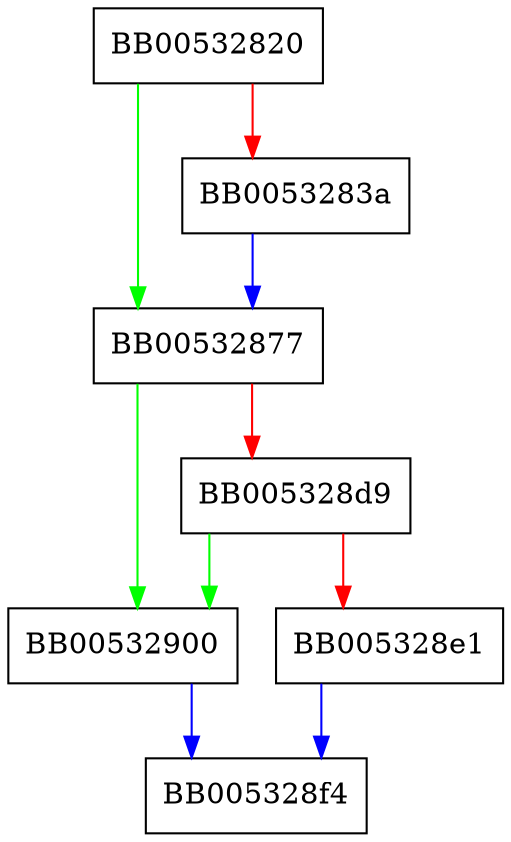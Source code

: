 digraph BIO_snprintf {
  node [shape="box"];
  graph [splines=ortho];
  BB00532820 -> BB00532877 [color="green"];
  BB00532820 -> BB0053283a [color="red"];
  BB0053283a -> BB00532877 [color="blue"];
  BB00532877 -> BB00532900 [color="green"];
  BB00532877 -> BB005328d9 [color="red"];
  BB005328d9 -> BB00532900 [color="green"];
  BB005328d9 -> BB005328e1 [color="red"];
  BB005328e1 -> BB005328f4 [color="blue"];
  BB00532900 -> BB005328f4 [color="blue"];
}